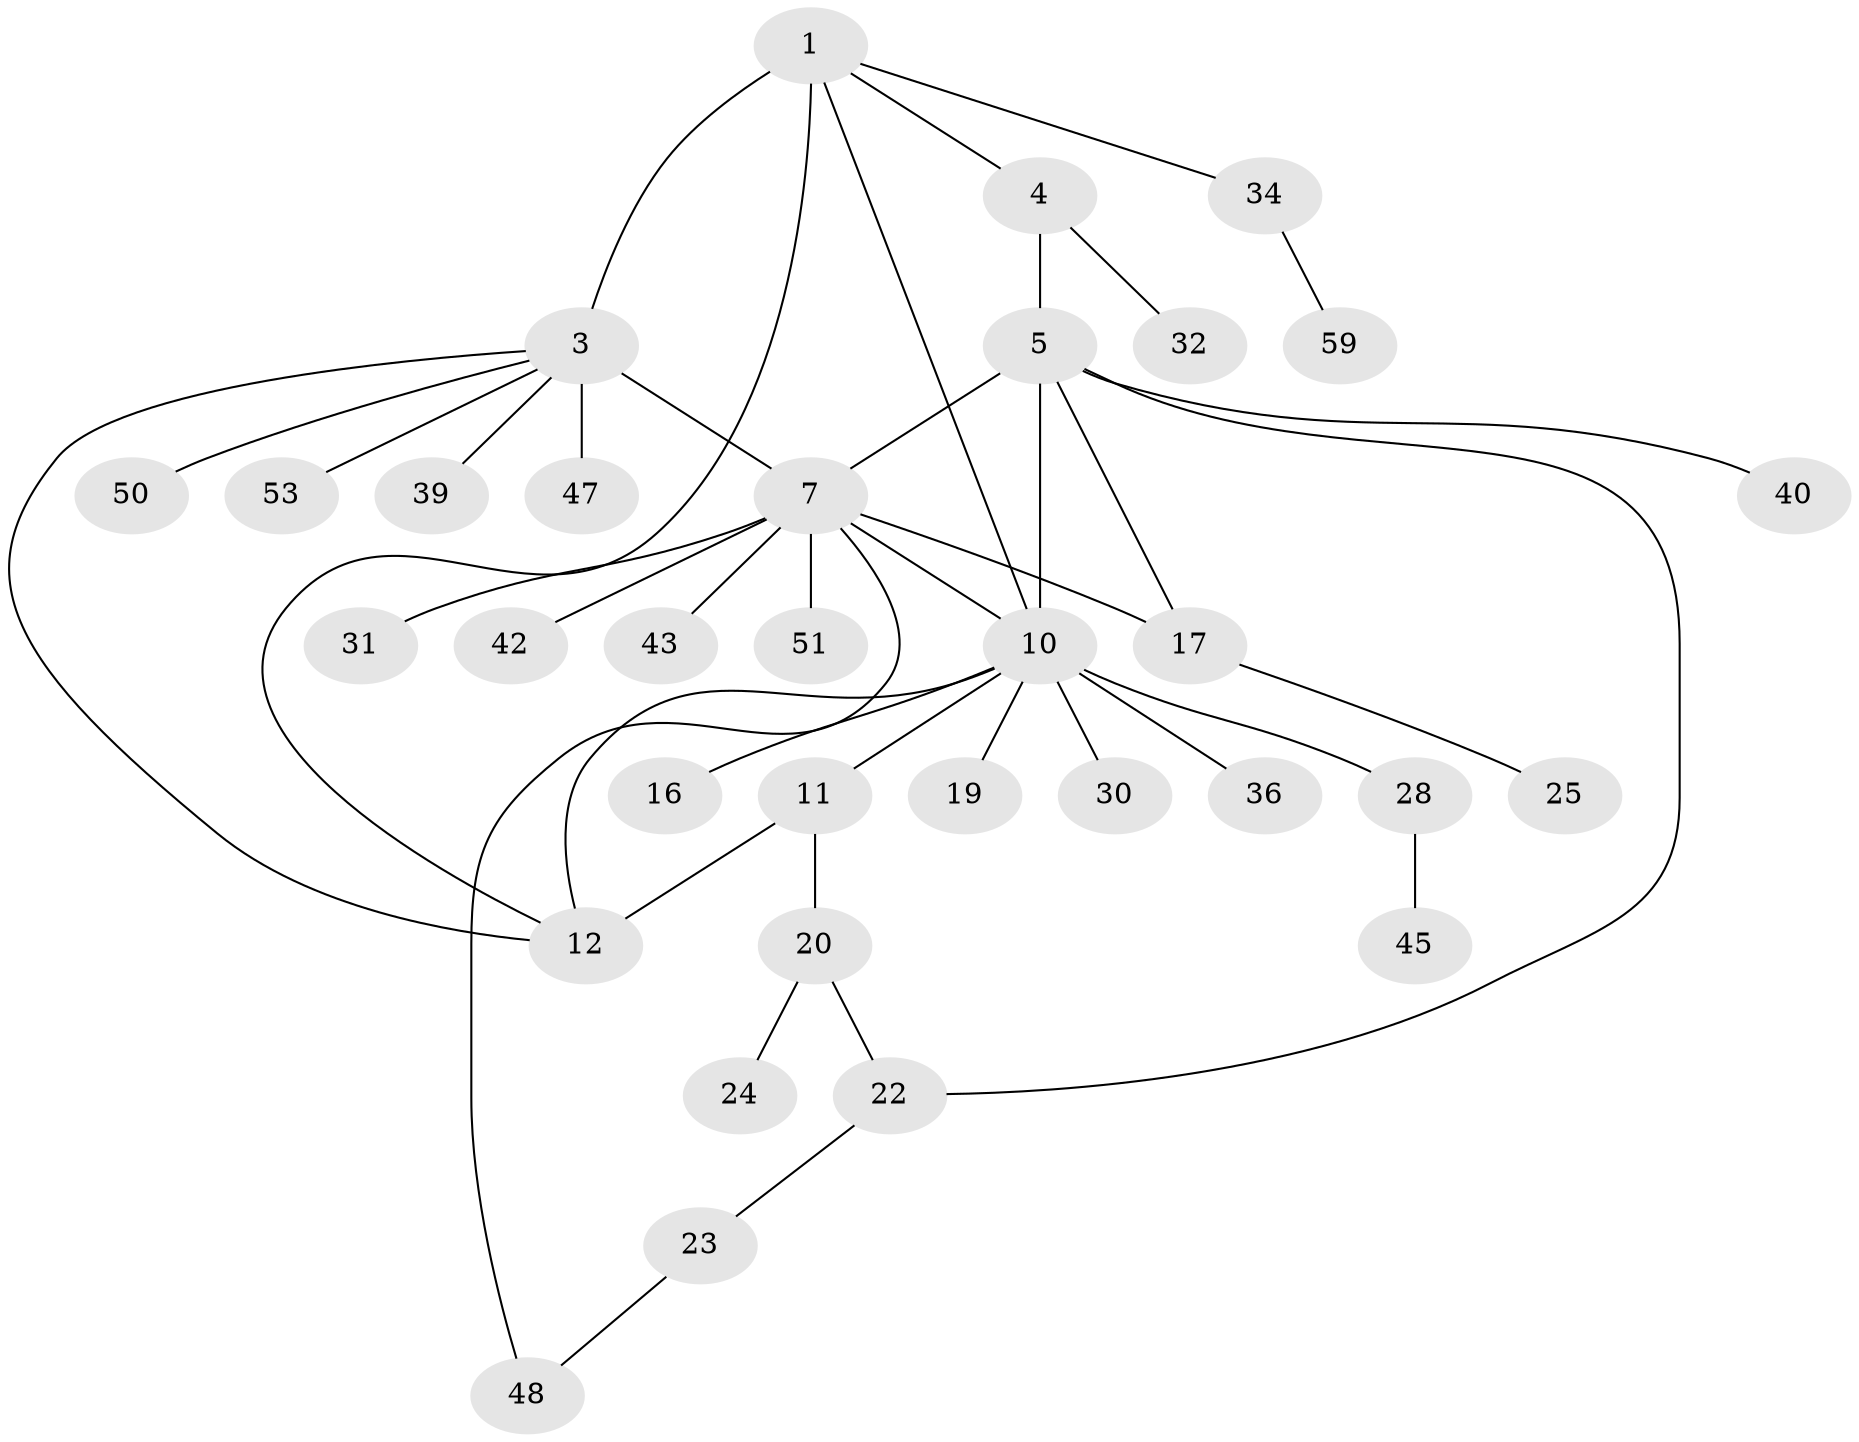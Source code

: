 // original degree distribution, {3: 0.06060606060606061, 5: 0.06060606060606061, 6: 0.030303030303030304, 4: 0.09090909090909091, 8: 0.015151515151515152, 9: 0.015151515151515152, 7: 0.015151515151515152, 11: 0.015151515151515152, 1: 0.5303030303030303, 2: 0.16666666666666666}
// Generated by graph-tools (version 1.1) at 2025/19/03/04/25 18:19:44]
// undirected, 33 vertices, 41 edges
graph export_dot {
graph [start="1"]
  node [color=gray90,style=filled];
  1 [super="+2"];
  3 [super="+35+9+63"];
  4 [super="+27"];
  5 [super="+6+29+21"];
  7 [super="+55+26+8+58"];
  10 [super="+13"];
  11 [super="+18+65+41"];
  12;
  16;
  17 [super="+33"];
  19;
  20;
  22 [super="+61"];
  23;
  24 [super="+38"];
  25 [super="+62"];
  28;
  30;
  31;
  32;
  34 [super="+54"];
  36;
  39 [super="+66+56"];
  40;
  42;
  43;
  45;
  47;
  48;
  50;
  51 [super="+60"];
  53;
  59;
  1 -- 3 [weight=2];
  1 -- 10;
  1 -- 34;
  1 -- 4;
  1 -- 12;
  3 -- 47;
  3 -- 53;
  3 -- 39;
  3 -- 50;
  3 -- 12;
  3 -- 7 [weight=2];
  4 -- 5 [weight=2];
  4 -- 32;
  5 -- 7;
  5 -- 17;
  5 -- 22;
  5 -- 40;
  5 -- 10 [weight=3];
  7 -- 17;
  7 -- 43;
  7 -- 51;
  7 -- 42;
  7 -- 31;
  7 -- 48;
  7 -- 10;
  10 -- 11;
  10 -- 12;
  10 -- 36;
  10 -- 16;
  10 -- 19;
  10 -- 28;
  10 -- 30;
  11 -- 12;
  11 -- 20;
  17 -- 25;
  20 -- 22;
  20 -- 24;
  22 -- 23;
  23 -- 48;
  28 -- 45;
  34 -- 59;
}
